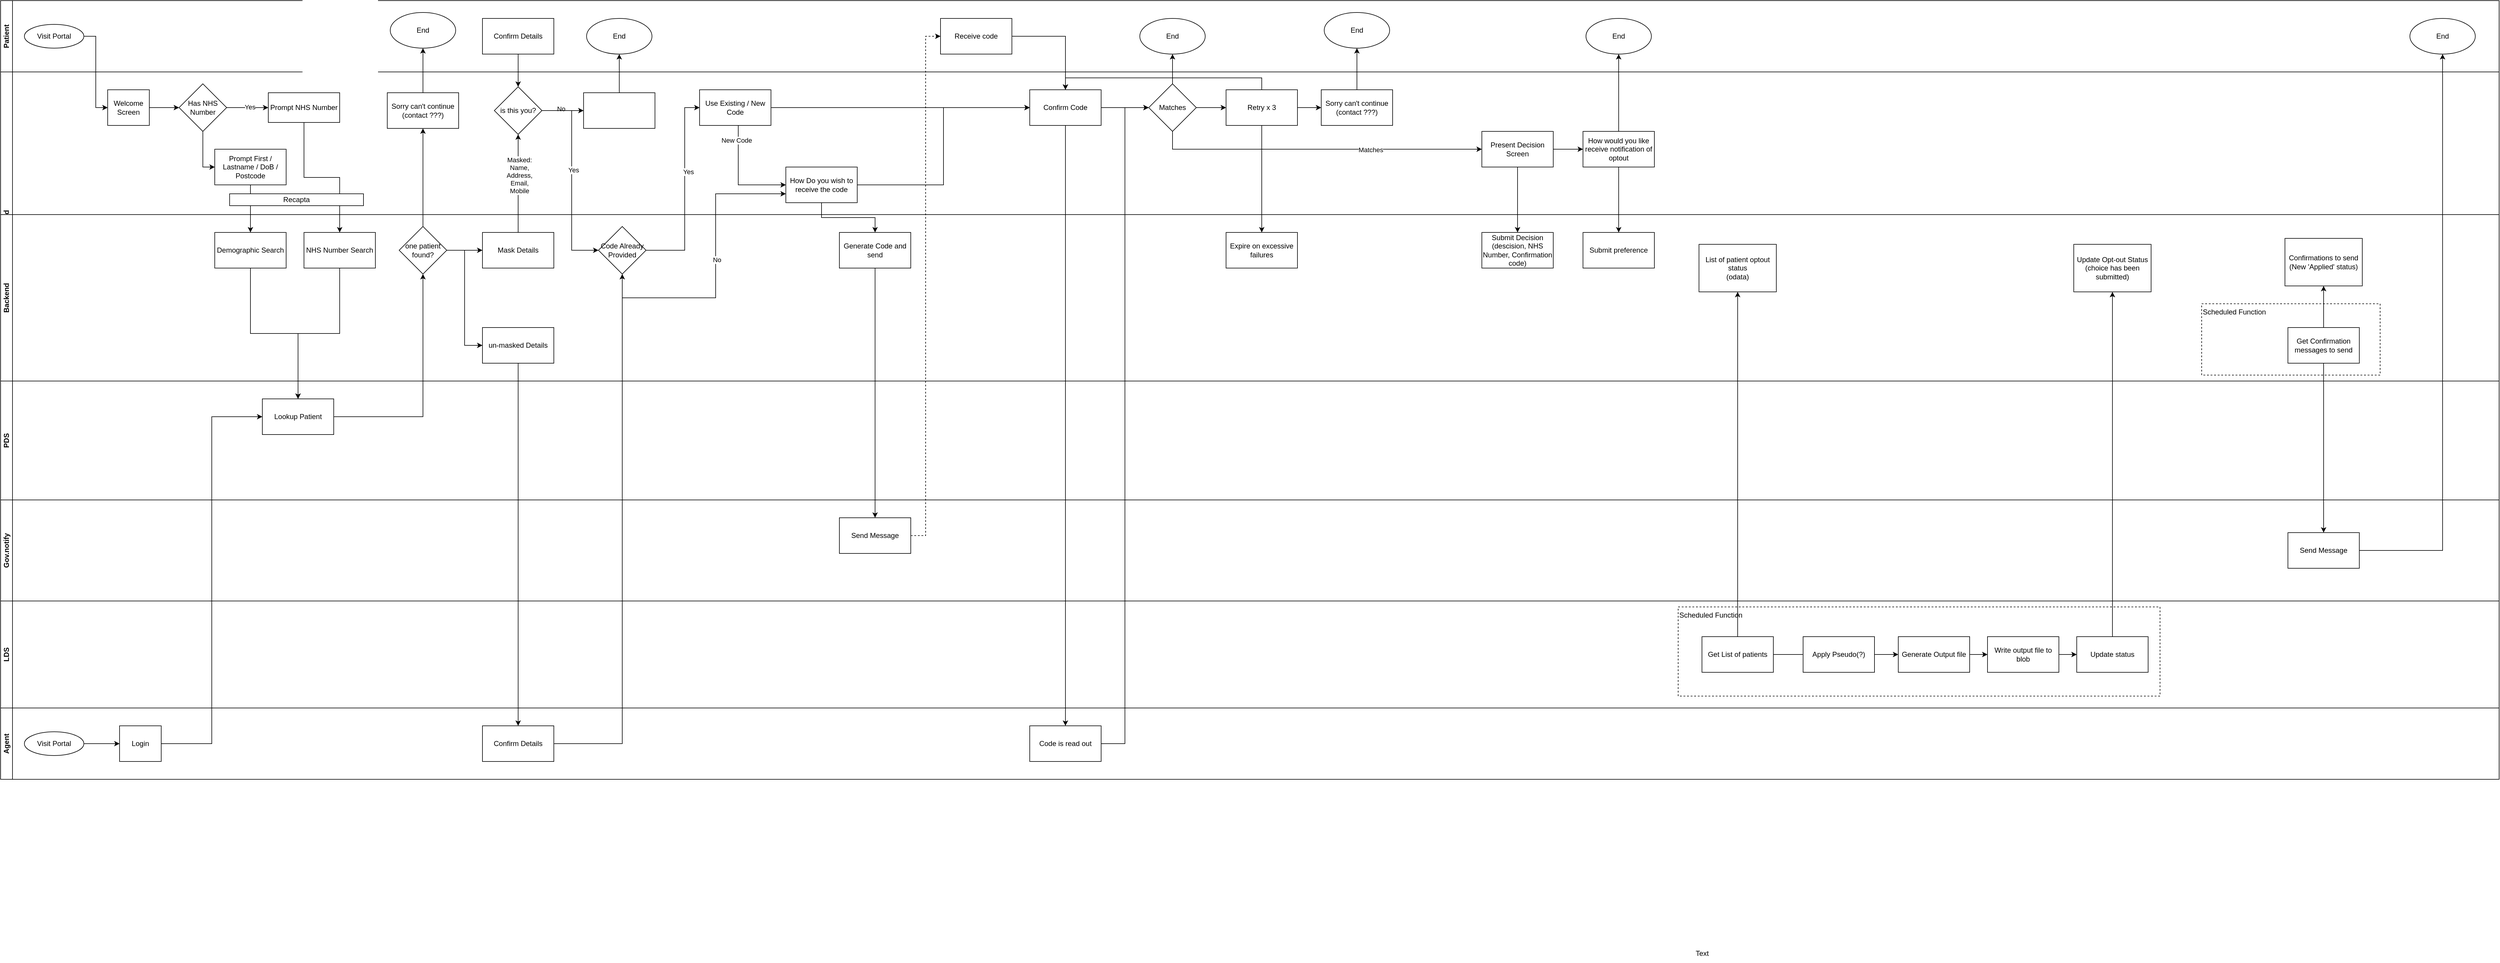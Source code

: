 <mxfile version="27.0.9">
  <diagram name="Page-1" id="0EaJqJTwu9gNBVOOO-sS">
    <mxGraphModel dx="2623" dy="1066" grid="1" gridSize="10" guides="1" tooltips="1" connect="1" arrows="1" fold="1" page="1" pageScale="1" pageWidth="850" pageHeight="1100" math="0" shadow="0">
      <root>
        <mxCell id="0" />
        <mxCell id="1" parent="0" />
        <mxCell id="PRhTp7KZiP3lJMcQOcOX-12" value="Patient" style="swimlane;startSize=20;horizontal=0;html=1;whiteSpace=wrap;" parent="1" vertex="1">
          <mxGeometry x="40" y="120" width="4200" height="120" as="geometry" />
        </mxCell>
        <mxCell id="PRhTp7KZiP3lJMcQOcOX-21" value="Visit Portal" style="ellipse;whiteSpace=wrap;html=1;" parent="PRhTp7KZiP3lJMcQOcOX-12" vertex="1">
          <mxGeometry x="40" y="40" width="100" height="40" as="geometry" />
        </mxCell>
        <mxCell id="PRhTp7KZiP3lJMcQOcOX-42" value="End" style="ellipse;whiteSpace=wrap;html=1;" parent="PRhTp7KZiP3lJMcQOcOX-12" vertex="1">
          <mxGeometry x="655" y="20" width="110" height="60" as="geometry" />
        </mxCell>
        <mxCell id="PRhTp7KZiP3lJMcQOcOX-51" value="Confirm Details" style="rounded=0;whiteSpace=wrap;html=1;" parent="PRhTp7KZiP3lJMcQOcOX-12" vertex="1">
          <mxGeometry x="810" y="30" width="120" height="60" as="geometry" />
        </mxCell>
        <mxCell id="PRhTp7KZiP3lJMcQOcOX-56" value="End" style="ellipse;whiteSpace=wrap;html=1;" parent="PRhTp7KZiP3lJMcQOcOX-12" vertex="1">
          <mxGeometry x="985" y="30" width="110" height="60" as="geometry" />
        </mxCell>
        <mxCell id="PRhTp7KZiP3lJMcQOcOX-64" value="Receive code" style="rounded=0;whiteSpace=wrap;html=1;" parent="PRhTp7KZiP3lJMcQOcOX-12" vertex="1">
          <mxGeometry x="1580" y="30" width="120" height="60" as="geometry" />
        </mxCell>
        <mxCell id="PRhTp7KZiP3lJMcQOcOX-81" value="End" style="ellipse;whiteSpace=wrap;html=1;" parent="PRhTp7KZiP3lJMcQOcOX-12" vertex="1">
          <mxGeometry x="1915" y="30" width="110" height="60" as="geometry" />
        </mxCell>
        <mxCell id="PRhTp7KZiP3lJMcQOcOX-88" value="End" style="ellipse;whiteSpace=wrap;html=1;" parent="PRhTp7KZiP3lJMcQOcOX-12" vertex="1">
          <mxGeometry x="2225" y="20" width="110" height="60" as="geometry" />
        </mxCell>
        <mxCell id="PRhTp7KZiP3lJMcQOcOX-99" value="End" style="ellipse;whiteSpace=wrap;html=1;" parent="PRhTp7KZiP3lJMcQOcOX-12" vertex="1">
          <mxGeometry x="2665" y="30" width="110" height="60" as="geometry" />
        </mxCell>
        <mxCell id="PRhTp7KZiP3lJMcQOcOX-119" value="End" style="ellipse;whiteSpace=wrap;html=1;" parent="PRhTp7KZiP3lJMcQOcOX-12" vertex="1">
          <mxGeometry x="4050" y="30" width="110" height="60" as="geometry" />
        </mxCell>
        <mxCell id="PRhTp7KZiP3lJMcQOcOX-13" value="Agent" style="swimlane;startSize=20;horizontal=0;html=1;whiteSpace=wrap;" parent="1" vertex="1">
          <mxGeometry x="40" y="1310" width="4200" height="120" as="geometry" />
        </mxCell>
        <mxCell id="PRhTp7KZiP3lJMcQOcOX-135" value="" style="edgeStyle=orthogonalEdgeStyle;rounded=0;orthogonalLoop=1;jettySize=auto;html=1;" parent="PRhTp7KZiP3lJMcQOcOX-13" source="PRhTp7KZiP3lJMcQOcOX-133" target="PRhTp7KZiP3lJMcQOcOX-134" edge="1">
          <mxGeometry relative="1" as="geometry" />
        </mxCell>
        <mxCell id="PRhTp7KZiP3lJMcQOcOX-133" value="Visit Portal" style="ellipse;whiteSpace=wrap;html=1;" parent="PRhTp7KZiP3lJMcQOcOX-13" vertex="1">
          <mxGeometry x="40" y="40" width="100" height="40" as="geometry" />
        </mxCell>
        <mxCell id="PRhTp7KZiP3lJMcQOcOX-134" value="Login" style="rounded=0;whiteSpace=wrap;html=1;" parent="PRhTp7KZiP3lJMcQOcOX-13" vertex="1">
          <mxGeometry x="200" y="30" width="70" height="60" as="geometry" />
        </mxCell>
        <mxCell id="PRhTp7KZiP3lJMcQOcOX-141" value="Confirm Details" style="rounded=0;whiteSpace=wrap;html=1;" parent="PRhTp7KZiP3lJMcQOcOX-13" vertex="1">
          <mxGeometry x="810" y="30" width="120" height="60" as="geometry" />
        </mxCell>
        <mxCell id="PRhTp7KZiP3lJMcQOcOX-144" value="Code is read out" style="rounded=0;whiteSpace=wrap;html=1;" parent="PRhTp7KZiP3lJMcQOcOX-13" vertex="1">
          <mxGeometry x="1730" y="30" width="120" height="60" as="geometry" />
        </mxCell>
        <mxCell id="PRhTp7KZiP3lJMcQOcOX-14" value="Front end" style="swimlane;startSize=20;horizontal=0;html=1;whiteSpace=wrap;" parent="1" vertex="1">
          <mxGeometry x="40" y="240" width="4200" height="520" as="geometry" />
        </mxCell>
        <mxCell id="PRhTp7KZiP3lJMcQOcOX-25" value="" style="edgeStyle=orthogonalEdgeStyle;rounded=0;orthogonalLoop=1;jettySize=auto;html=1;" parent="PRhTp7KZiP3lJMcQOcOX-14" source="PRhTp7KZiP3lJMcQOcOX-22" target="PRhTp7KZiP3lJMcQOcOX-24" edge="1">
          <mxGeometry relative="1" as="geometry" />
        </mxCell>
        <mxCell id="PRhTp7KZiP3lJMcQOcOX-22" value="Welcome Screen" style="rounded=0;whiteSpace=wrap;html=1;" parent="PRhTp7KZiP3lJMcQOcOX-14" vertex="1">
          <mxGeometry x="180" y="30" width="70" height="60" as="geometry" />
        </mxCell>
        <mxCell id="PRhTp7KZiP3lJMcQOcOX-27" style="edgeStyle=orthogonalEdgeStyle;rounded=0;orthogonalLoop=1;jettySize=auto;html=1;entryX=0;entryY=0.5;entryDx=0;entryDy=0;" parent="PRhTp7KZiP3lJMcQOcOX-14" source="PRhTp7KZiP3lJMcQOcOX-24" target="PRhTp7KZiP3lJMcQOcOX-26" edge="1">
          <mxGeometry relative="1" as="geometry" />
        </mxCell>
        <mxCell id="PRhTp7KZiP3lJMcQOcOX-28" value="Yes" style="edgeLabel;html=1;align=center;verticalAlign=middle;resizable=0;points=[];" parent="PRhTp7KZiP3lJMcQOcOX-27" vertex="1" connectable="0">
          <mxGeometry x="0.114" y="1" relative="1" as="geometry">
            <mxPoint as="offset" />
          </mxGeometry>
        </mxCell>
        <mxCell id="PRhTp7KZiP3lJMcQOcOX-30" style="edgeStyle=orthogonalEdgeStyle;rounded=0;orthogonalLoop=1;jettySize=auto;html=1;entryX=0;entryY=0.5;entryDx=0;entryDy=0;" parent="PRhTp7KZiP3lJMcQOcOX-14" source="PRhTp7KZiP3lJMcQOcOX-24" target="PRhTp7KZiP3lJMcQOcOX-29" edge="1">
          <mxGeometry relative="1" as="geometry" />
        </mxCell>
        <mxCell id="PRhTp7KZiP3lJMcQOcOX-24" value="Has NHS Number" style="rhombus;whiteSpace=wrap;html=1;" parent="PRhTp7KZiP3lJMcQOcOX-14" vertex="1">
          <mxGeometry x="300" y="20" width="80" height="80" as="geometry" />
        </mxCell>
        <mxCell id="PRhTp7KZiP3lJMcQOcOX-32" style="edgeStyle=orthogonalEdgeStyle;rounded=0;orthogonalLoop=1;jettySize=auto;html=1;" parent="PRhTp7KZiP3lJMcQOcOX-14" source="PRhTp7KZiP3lJMcQOcOX-26" target="PRhTp7KZiP3lJMcQOcOX-31" edge="1">
          <mxGeometry relative="1" as="geometry" />
        </mxCell>
        <mxCell id="PRhTp7KZiP3lJMcQOcOX-26" value="Prompt NHS Number" style="rounded=0;whiteSpace=wrap;html=1;" parent="PRhTp7KZiP3lJMcQOcOX-14" vertex="1">
          <mxGeometry x="450" y="35" width="120" height="50" as="geometry" />
        </mxCell>
        <mxCell id="PRhTp7KZiP3lJMcQOcOX-35" value="" style="edgeStyle=orthogonalEdgeStyle;rounded=0;orthogonalLoop=1;jettySize=auto;html=1;" parent="PRhTp7KZiP3lJMcQOcOX-14" source="PRhTp7KZiP3lJMcQOcOX-29" target="PRhTp7KZiP3lJMcQOcOX-34" edge="1">
          <mxGeometry relative="1" as="geometry" />
        </mxCell>
        <mxCell id="PRhTp7KZiP3lJMcQOcOX-29" value="Prompt First / Lastname / DoB / Postcode" style="rounded=0;whiteSpace=wrap;html=1;" parent="PRhTp7KZiP3lJMcQOcOX-14" vertex="1">
          <mxGeometry x="360" y="130" width="120" height="60" as="geometry" />
        </mxCell>
        <mxCell id="PRhTp7KZiP3lJMcQOcOX-16" value="Backend" style="swimlane;startSize=20;horizontal=0;html=1;whiteSpace=wrap;" parent="PRhTp7KZiP3lJMcQOcOX-14" vertex="1">
          <mxGeometry y="240" width="4200" height="280" as="geometry" />
        </mxCell>
        <mxCell id="PRhTp7KZiP3lJMcQOcOX-121" value="Scheduled Function" style="rounded=0;whiteSpace=wrap;html=1;dashed=1;align=left;verticalAlign=top;" parent="PRhTp7KZiP3lJMcQOcOX-16" vertex="1">
          <mxGeometry x="3700" y="150" width="300" height="120" as="geometry" />
        </mxCell>
        <mxCell id="PRhTp7KZiP3lJMcQOcOX-31" value="NHS Number Search" style="rounded=0;whiteSpace=wrap;html=1;" parent="PRhTp7KZiP3lJMcQOcOX-16" vertex="1">
          <mxGeometry x="510" y="30" width="120" height="60" as="geometry" />
        </mxCell>
        <mxCell id="PRhTp7KZiP3lJMcQOcOX-47" style="edgeStyle=orthogonalEdgeStyle;rounded=0;orthogonalLoop=1;jettySize=auto;html=1;" parent="PRhTp7KZiP3lJMcQOcOX-16" source="PRhTp7KZiP3lJMcQOcOX-41" target="PRhTp7KZiP3lJMcQOcOX-46" edge="1">
          <mxGeometry relative="1" as="geometry" />
        </mxCell>
        <mxCell id="PRhTp7KZiP3lJMcQOcOX-140" style="edgeStyle=orthogonalEdgeStyle;rounded=0;orthogonalLoop=1;jettySize=auto;html=1;entryX=0;entryY=0.5;entryDx=0;entryDy=0;" parent="PRhTp7KZiP3lJMcQOcOX-16" source="PRhTp7KZiP3lJMcQOcOX-41" target="PRhTp7KZiP3lJMcQOcOX-139" edge="1">
          <mxGeometry relative="1" as="geometry" />
        </mxCell>
        <mxCell id="PRhTp7KZiP3lJMcQOcOX-41" value="one patient found?" style="rhombus;whiteSpace=wrap;html=1;" parent="PRhTp7KZiP3lJMcQOcOX-16" vertex="1">
          <mxGeometry x="670" y="20" width="80" height="80" as="geometry" />
        </mxCell>
        <mxCell id="PRhTp7KZiP3lJMcQOcOX-46" value="Mask Details" style="rounded=0;whiteSpace=wrap;html=1;" parent="PRhTp7KZiP3lJMcQOcOX-16" vertex="1">
          <mxGeometry x="810" y="30" width="120" height="60" as="geometry" />
        </mxCell>
        <mxCell id="PRhTp7KZiP3lJMcQOcOX-60" value="Code Already Provided" style="rhombus;whiteSpace=wrap;html=1;" parent="PRhTp7KZiP3lJMcQOcOX-16" vertex="1">
          <mxGeometry x="1005" y="20" width="80" height="80" as="geometry" />
        </mxCell>
        <mxCell id="PRhTp7KZiP3lJMcQOcOX-86" value="Expire on excessive failures" style="rounded=0;whiteSpace=wrap;html=1;" parent="PRhTp7KZiP3lJMcQOcOX-16" vertex="1">
          <mxGeometry x="2060" y="30" width="120" height="60" as="geometry" />
        </mxCell>
        <mxCell id="PRhTp7KZiP3lJMcQOcOX-95" value="Submit Decision&lt;div&gt;(descision, NHS Number, Confirmation code)&lt;/div&gt;" style="rounded=0;whiteSpace=wrap;html=1;" parent="PRhTp7KZiP3lJMcQOcOX-16" vertex="1">
          <mxGeometry x="2490" y="30" width="120" height="60" as="geometry" />
        </mxCell>
        <mxCell id="PRhTp7KZiP3lJMcQOcOX-101" value="Submit preference" style="rounded=0;whiteSpace=wrap;html=1;" parent="PRhTp7KZiP3lJMcQOcOX-16" vertex="1">
          <mxGeometry x="2660" y="30" width="120" height="60" as="geometry" />
        </mxCell>
        <mxCell id="PRhTp7KZiP3lJMcQOcOX-105" value="List of patient optout status&lt;div&gt;(odata)&lt;/div&gt;" style="rounded=0;whiteSpace=wrap;html=1;" parent="PRhTp7KZiP3lJMcQOcOX-16" vertex="1">
          <mxGeometry x="2855" y="50" width="130" height="80" as="geometry" />
        </mxCell>
        <mxCell id="PRhTp7KZiP3lJMcQOcOX-115" value="Update Opt-out Status&lt;div&gt;(choice has been submitted)&lt;/div&gt;" style="rounded=0;whiteSpace=wrap;html=1;" parent="PRhTp7KZiP3lJMcQOcOX-16" vertex="1">
          <mxGeometry x="3485" y="50" width="130" height="80" as="geometry" />
        </mxCell>
        <mxCell id="PRhTp7KZiP3lJMcQOcOX-123" value="Confirmations to send&lt;div&gt;(New &#39;Applied&#39; status)&lt;/div&gt;" style="rounded=0;whiteSpace=wrap;html=1;" parent="PRhTp7KZiP3lJMcQOcOX-16" vertex="1">
          <mxGeometry x="3840" y="40" width="130" height="80" as="geometry" />
        </mxCell>
        <mxCell id="PRhTp7KZiP3lJMcQOcOX-117" value="Get Confirmation messages to send" style="rounded=0;whiteSpace=wrap;html=1;" parent="PRhTp7KZiP3lJMcQOcOX-16" vertex="1">
          <mxGeometry x="3845" y="190" width="120" height="60" as="geometry" />
        </mxCell>
        <mxCell id="PRhTp7KZiP3lJMcQOcOX-122" style="edgeStyle=orthogonalEdgeStyle;rounded=0;orthogonalLoop=1;jettySize=auto;html=1;exitX=0.5;exitY=0;exitDx=0;exitDy=0;entryX=0.5;entryY=1;entryDx=0;entryDy=0;" parent="PRhTp7KZiP3lJMcQOcOX-16" source="PRhTp7KZiP3lJMcQOcOX-117" target="PRhTp7KZiP3lJMcQOcOX-123" edge="1">
          <mxGeometry relative="1" as="geometry">
            <mxPoint x="3900" y="160" as="targetPoint" />
            <Array as="points" />
          </mxGeometry>
        </mxCell>
        <mxCell id="PRhTp7KZiP3lJMcQOcOX-139" value="un-masked Details" style="rounded=0;whiteSpace=wrap;html=1;" parent="PRhTp7KZiP3lJMcQOcOX-16" vertex="1">
          <mxGeometry x="810" y="190" width="120" height="60" as="geometry" />
        </mxCell>
        <mxCell id="PRhTp7KZiP3lJMcQOcOX-34" value="Demographic Search" style="whiteSpace=wrap;html=1;rounded=0;" parent="PRhTp7KZiP3lJMcQOcOX-14" vertex="1">
          <mxGeometry x="360" y="270" width="120" height="60" as="geometry" />
        </mxCell>
        <mxCell id="PRhTp7KZiP3lJMcQOcOX-44" value="Sorry can&#39;t continue (contact ???)" style="rounded=0;whiteSpace=wrap;html=1;" parent="PRhTp7KZiP3lJMcQOcOX-14" vertex="1">
          <mxGeometry x="650" y="35" width="120" height="60" as="geometry" />
        </mxCell>
        <mxCell id="PRhTp7KZiP3lJMcQOcOX-43" style="edgeStyle=orthogonalEdgeStyle;rounded=0;orthogonalLoop=1;jettySize=auto;html=1;entryX=0.5;entryY=1;entryDx=0;entryDy=0;" parent="PRhTp7KZiP3lJMcQOcOX-14" source="PRhTp7KZiP3lJMcQOcOX-41" target="PRhTp7KZiP3lJMcQOcOX-44" edge="1">
          <mxGeometry relative="1" as="geometry">
            <mxPoint x="710" y="130" as="targetPoint" />
          </mxGeometry>
        </mxCell>
        <mxCell id="PRhTp7KZiP3lJMcQOcOX-50" style="edgeStyle=orthogonalEdgeStyle;rounded=0;orthogonalLoop=1;jettySize=auto;html=1;" parent="PRhTp7KZiP3lJMcQOcOX-14" source="PRhTp7KZiP3lJMcQOcOX-46" target="PRhTp7KZiP3lJMcQOcOX-48" edge="1">
          <mxGeometry relative="1" as="geometry">
            <mxPoint x="870" y="160" as="targetPoint" />
          </mxGeometry>
        </mxCell>
        <mxCell id="PRhTp7KZiP3lJMcQOcOX-69" value="Masked:&lt;div&gt;Name,&lt;/div&gt;&lt;div&gt;Address,&lt;/div&gt;&lt;div&gt;Email,&lt;/div&gt;&lt;div&gt;Mobile&lt;/div&gt;" style="edgeLabel;html=1;align=center;verticalAlign=middle;resizable=0;points=[];" parent="PRhTp7KZiP3lJMcQOcOX-50" vertex="1" connectable="0">
          <mxGeometry x="0.164" y="-2" relative="1" as="geometry">
            <mxPoint as="offset" />
          </mxGeometry>
        </mxCell>
        <mxCell id="PRhTp7KZiP3lJMcQOcOX-54" value="" style="edgeStyle=orthogonalEdgeStyle;rounded=0;orthogonalLoop=1;jettySize=auto;html=1;" parent="PRhTp7KZiP3lJMcQOcOX-14" source="PRhTp7KZiP3lJMcQOcOX-48" target="PRhTp7KZiP3lJMcQOcOX-53" edge="1">
          <mxGeometry relative="1" as="geometry" />
        </mxCell>
        <mxCell id="PRhTp7KZiP3lJMcQOcOX-55" value="No" style="edgeLabel;html=1;align=center;verticalAlign=middle;resizable=0;points=[];" parent="PRhTp7KZiP3lJMcQOcOX-54" vertex="1" connectable="0">
          <mxGeometry x="-0.082" y="3" relative="1" as="geometry">
            <mxPoint as="offset" />
          </mxGeometry>
        </mxCell>
        <mxCell id="PRhTp7KZiP3lJMcQOcOX-59" style="edgeStyle=orthogonalEdgeStyle;rounded=0;orthogonalLoop=1;jettySize=auto;html=1;entryX=0;entryY=0.5;entryDx=0;entryDy=0;" parent="PRhTp7KZiP3lJMcQOcOX-14" source="PRhTp7KZiP3lJMcQOcOX-48" target="PRhTp7KZiP3lJMcQOcOX-60" edge="1">
          <mxGeometry relative="1" as="geometry">
            <mxPoint x="985" y="170" as="targetPoint" />
            <Array as="points">
              <mxPoint x="960" y="65" />
              <mxPoint x="960" y="300" />
            </Array>
          </mxGeometry>
        </mxCell>
        <mxCell id="PRhTp7KZiP3lJMcQOcOX-61" value="Yes" style="edgeLabel;html=1;align=center;verticalAlign=middle;resizable=0;points=[];" parent="PRhTp7KZiP3lJMcQOcOX-59" vertex="1" connectable="0">
          <mxGeometry x="-0.091" y="3" relative="1" as="geometry">
            <mxPoint as="offset" />
          </mxGeometry>
        </mxCell>
        <mxCell id="PRhTp7KZiP3lJMcQOcOX-48" value="is this you?" style="rhombus;whiteSpace=wrap;html=1;" parent="PRhTp7KZiP3lJMcQOcOX-14" vertex="1">
          <mxGeometry x="830" y="25" width="80" height="80" as="geometry" />
        </mxCell>
        <mxCell id="PRhTp7KZiP3lJMcQOcOX-53" value="" style="rounded=0;whiteSpace=wrap;html=1;" parent="PRhTp7KZiP3lJMcQOcOX-14" vertex="1">
          <mxGeometry x="980" y="35" width="120" height="60" as="geometry" />
        </mxCell>
        <mxCell id="PRhTp7KZiP3lJMcQOcOX-72" value="Recapta" style="rounded=0;whiteSpace=wrap;html=1;" parent="PRhTp7KZiP3lJMcQOcOX-14" vertex="1">
          <mxGeometry x="385" y="205" width="225" height="20" as="geometry" />
        </mxCell>
        <mxCell id="PRhTp7KZiP3lJMcQOcOX-80" style="edgeStyle=orthogonalEdgeStyle;rounded=0;orthogonalLoop=1;jettySize=auto;html=1;" parent="PRhTp7KZiP3lJMcQOcOX-14" source="PRhTp7KZiP3lJMcQOcOX-76" target="PRhTp7KZiP3lJMcQOcOX-79" edge="1">
          <mxGeometry relative="1" as="geometry" />
        </mxCell>
        <mxCell id="PRhTp7KZiP3lJMcQOcOX-76" value="Confirm Code" style="rounded=0;whiteSpace=wrap;html=1;" parent="PRhTp7KZiP3lJMcQOcOX-14" vertex="1">
          <mxGeometry x="1730" y="30" width="120" height="60" as="geometry" />
        </mxCell>
        <mxCell id="PRhTp7KZiP3lJMcQOcOX-83" style="edgeStyle=orthogonalEdgeStyle;rounded=0;orthogonalLoop=1;jettySize=auto;html=1;" parent="PRhTp7KZiP3lJMcQOcOX-14" source="PRhTp7KZiP3lJMcQOcOX-79" target="PRhTp7KZiP3lJMcQOcOX-82" edge="1">
          <mxGeometry relative="1" as="geometry" />
        </mxCell>
        <mxCell id="PRhTp7KZiP3lJMcQOcOX-93" style="edgeStyle=orthogonalEdgeStyle;rounded=0;orthogonalLoop=1;jettySize=auto;html=1;" parent="PRhTp7KZiP3lJMcQOcOX-14" source="PRhTp7KZiP3lJMcQOcOX-79" target="PRhTp7KZiP3lJMcQOcOX-92" edge="1">
          <mxGeometry relative="1" as="geometry">
            <Array as="points">
              <mxPoint x="1970" y="130" />
            </Array>
          </mxGeometry>
        </mxCell>
        <mxCell id="PRhTp7KZiP3lJMcQOcOX-94" value="Matches" style="edgeLabel;html=1;align=center;verticalAlign=middle;resizable=0;points=[];" parent="PRhTp7KZiP3lJMcQOcOX-93" vertex="1" connectable="0">
          <mxGeometry x="0.319" y="-1" relative="1" as="geometry">
            <mxPoint as="offset" />
          </mxGeometry>
        </mxCell>
        <mxCell id="PRhTp7KZiP3lJMcQOcOX-79" value="Matches" style="rhombus;whiteSpace=wrap;html=1;" parent="PRhTp7KZiP3lJMcQOcOX-14" vertex="1">
          <mxGeometry x="1930" y="20" width="80" height="80" as="geometry" />
        </mxCell>
        <mxCell id="PRhTp7KZiP3lJMcQOcOX-84" style="edgeStyle=orthogonalEdgeStyle;rounded=0;orthogonalLoop=1;jettySize=auto;html=1;entryX=0.5;entryY=0;entryDx=0;entryDy=0;" parent="PRhTp7KZiP3lJMcQOcOX-14" source="PRhTp7KZiP3lJMcQOcOX-82" target="PRhTp7KZiP3lJMcQOcOX-76" edge="1">
          <mxGeometry relative="1" as="geometry">
            <Array as="points">
              <mxPoint x="2120" y="10" />
              <mxPoint x="1790" y="10" />
            </Array>
          </mxGeometry>
        </mxCell>
        <mxCell id="PRhTp7KZiP3lJMcQOcOX-87" style="edgeStyle=orthogonalEdgeStyle;rounded=0;orthogonalLoop=1;jettySize=auto;html=1;" parent="PRhTp7KZiP3lJMcQOcOX-14" source="PRhTp7KZiP3lJMcQOcOX-82" target="PRhTp7KZiP3lJMcQOcOX-86" edge="1">
          <mxGeometry relative="1" as="geometry" />
        </mxCell>
        <mxCell id="PRhTp7KZiP3lJMcQOcOX-90" style="edgeStyle=orthogonalEdgeStyle;rounded=0;orthogonalLoop=1;jettySize=auto;html=1;" parent="PRhTp7KZiP3lJMcQOcOX-14" source="PRhTp7KZiP3lJMcQOcOX-82" target="PRhTp7KZiP3lJMcQOcOX-89" edge="1">
          <mxGeometry relative="1" as="geometry" />
        </mxCell>
        <mxCell id="PRhTp7KZiP3lJMcQOcOX-82" value="Retry x 3" style="rounded=0;whiteSpace=wrap;html=1;" parent="PRhTp7KZiP3lJMcQOcOX-14" vertex="1">
          <mxGeometry x="2060" y="30" width="120" height="60" as="geometry" />
        </mxCell>
        <mxCell id="PRhTp7KZiP3lJMcQOcOX-89" value="Sorry can&#39;t continue (contact ???)" style="rounded=0;whiteSpace=wrap;html=1;" parent="PRhTp7KZiP3lJMcQOcOX-14" vertex="1">
          <mxGeometry x="2220" y="30" width="120" height="60" as="geometry" />
        </mxCell>
        <mxCell id="PRhTp7KZiP3lJMcQOcOX-96" value="" style="edgeStyle=orthogonalEdgeStyle;rounded=0;orthogonalLoop=1;jettySize=auto;html=1;" parent="PRhTp7KZiP3lJMcQOcOX-14" source="PRhTp7KZiP3lJMcQOcOX-92" target="PRhTp7KZiP3lJMcQOcOX-95" edge="1">
          <mxGeometry relative="1" as="geometry" />
        </mxCell>
        <mxCell id="PRhTp7KZiP3lJMcQOcOX-98" value="" style="edgeStyle=orthogonalEdgeStyle;rounded=0;orthogonalLoop=1;jettySize=auto;html=1;" parent="PRhTp7KZiP3lJMcQOcOX-14" source="PRhTp7KZiP3lJMcQOcOX-92" target="PRhTp7KZiP3lJMcQOcOX-97" edge="1">
          <mxGeometry relative="1" as="geometry" />
        </mxCell>
        <mxCell id="PRhTp7KZiP3lJMcQOcOX-92" value="Present Decision Screen" style="rounded=0;whiteSpace=wrap;html=1;" parent="PRhTp7KZiP3lJMcQOcOX-14" vertex="1">
          <mxGeometry x="2490" y="100" width="120" height="60" as="geometry" />
        </mxCell>
        <mxCell id="PRhTp7KZiP3lJMcQOcOX-102" value="" style="edgeStyle=orthogonalEdgeStyle;rounded=0;orthogonalLoop=1;jettySize=auto;html=1;" parent="PRhTp7KZiP3lJMcQOcOX-14" source="PRhTp7KZiP3lJMcQOcOX-97" target="PRhTp7KZiP3lJMcQOcOX-101" edge="1">
          <mxGeometry relative="1" as="geometry" />
        </mxCell>
        <mxCell id="PRhTp7KZiP3lJMcQOcOX-97" value="How would you like receive notification of optout" style="whiteSpace=wrap;html=1;rounded=0;" parent="PRhTp7KZiP3lJMcQOcOX-14" vertex="1">
          <mxGeometry x="2660" y="100" width="120" height="60" as="geometry" />
        </mxCell>
        <mxCell id="PRhTp7KZiP3lJMcQOcOX-18" value="PDS" style="swimlane;startSize=20;horizontal=0;html=1;whiteSpace=wrap;" parent="1" vertex="1">
          <mxGeometry x="40" y="760" width="4200" height="200" as="geometry" />
        </mxCell>
        <mxCell id="PRhTp7KZiP3lJMcQOcOX-36" value="Lookup Patient" style="rounded=0;whiteSpace=wrap;html=1;" parent="PRhTp7KZiP3lJMcQOcOX-18" vertex="1">
          <mxGeometry x="440" y="30" width="120" height="60" as="geometry" />
        </mxCell>
        <mxCell id="PRhTp7KZiP3lJMcQOcOX-19" value="Gov.notify" style="swimlane;startSize=20;horizontal=0;html=1;whiteSpace=wrap;" parent="1" vertex="1">
          <mxGeometry x="40" y="960" width="4200" height="170" as="geometry" />
        </mxCell>
        <mxCell id="PRhTp7KZiP3lJMcQOcOX-73" value="Send Message" style="rounded=0;whiteSpace=wrap;html=1;" parent="PRhTp7KZiP3lJMcQOcOX-19" vertex="1">
          <mxGeometry x="1410" y="30" width="120" height="60" as="geometry" />
        </mxCell>
        <mxCell id="PRhTp7KZiP3lJMcQOcOX-126" value="Send Message" style="rounded=0;whiteSpace=wrap;html=1;" parent="PRhTp7KZiP3lJMcQOcOX-19" vertex="1">
          <mxGeometry x="3845" y="55" width="120" height="60" as="geometry" />
        </mxCell>
        <mxCell id="PRhTp7KZiP3lJMcQOcOX-20" value="LDS" style="swimlane;startSize=20;horizontal=0;html=1;whiteSpace=wrap;" parent="1" vertex="1">
          <mxGeometry x="40" y="1130" width="4200" height="180" as="geometry" />
        </mxCell>
        <mxCell id="PRhTp7KZiP3lJMcQOcOX-103" value="Scheduled Function" style="rounded=0;whiteSpace=wrap;html=1;dashed=1;align=left;verticalAlign=top;" parent="PRhTp7KZiP3lJMcQOcOX-20" vertex="1">
          <mxGeometry x="2820" y="10" width="810" height="150" as="geometry" />
        </mxCell>
        <mxCell id="PRhTp7KZiP3lJMcQOcOX-108" value="" style="edgeStyle=orthogonalEdgeStyle;rounded=0;orthogonalLoop=1;jettySize=auto;html=1;" parent="PRhTp7KZiP3lJMcQOcOX-20" source="PRhTp7KZiP3lJMcQOcOX-104" edge="1">
          <mxGeometry relative="1" as="geometry">
            <mxPoint x="3040" y="90" as="targetPoint" />
          </mxGeometry>
        </mxCell>
        <mxCell id="PRhTp7KZiP3lJMcQOcOX-104" value="Get List of patients" style="rounded=0;whiteSpace=wrap;html=1;" parent="PRhTp7KZiP3lJMcQOcOX-20" vertex="1">
          <mxGeometry x="2860" y="60" width="120" height="60" as="geometry" />
        </mxCell>
        <mxCell id="PRhTp7KZiP3lJMcQOcOX-112" value="" style="edgeStyle=orthogonalEdgeStyle;rounded=0;orthogonalLoop=1;jettySize=auto;html=1;" parent="PRhTp7KZiP3lJMcQOcOX-20" source="PRhTp7KZiP3lJMcQOcOX-107" target="PRhTp7KZiP3lJMcQOcOX-111" edge="1">
          <mxGeometry relative="1" as="geometry" />
        </mxCell>
        <mxCell id="PRhTp7KZiP3lJMcQOcOX-107" value="Generate Output file" style="rounded=0;whiteSpace=wrap;html=1;" parent="PRhTp7KZiP3lJMcQOcOX-20" vertex="1">
          <mxGeometry x="3190" y="60" width="120" height="60" as="geometry" />
        </mxCell>
        <mxCell id="PRhTp7KZiP3lJMcQOcOX-110" value="" style="edgeStyle=orthogonalEdgeStyle;rounded=0;orthogonalLoop=1;jettySize=auto;html=1;" parent="PRhTp7KZiP3lJMcQOcOX-20" source="PRhTp7KZiP3lJMcQOcOX-109" target="PRhTp7KZiP3lJMcQOcOX-107" edge="1">
          <mxGeometry relative="1" as="geometry" />
        </mxCell>
        <mxCell id="PRhTp7KZiP3lJMcQOcOX-109" value="Apply Pseudo(?)" style="rounded=0;whiteSpace=wrap;html=1;" parent="PRhTp7KZiP3lJMcQOcOX-20" vertex="1">
          <mxGeometry x="3030" y="60" width="120" height="60" as="geometry" />
        </mxCell>
        <mxCell id="PRhTp7KZiP3lJMcQOcOX-114" value="" style="edgeStyle=orthogonalEdgeStyle;rounded=0;orthogonalLoop=1;jettySize=auto;html=1;" parent="PRhTp7KZiP3lJMcQOcOX-20" source="PRhTp7KZiP3lJMcQOcOX-111" target="PRhTp7KZiP3lJMcQOcOX-113" edge="1">
          <mxGeometry relative="1" as="geometry" />
        </mxCell>
        <mxCell id="PRhTp7KZiP3lJMcQOcOX-111" value="Write output file to blob" style="rounded=0;whiteSpace=wrap;html=1;" parent="PRhTp7KZiP3lJMcQOcOX-20" vertex="1">
          <mxGeometry x="3340" y="60" width="120" height="60" as="geometry" />
        </mxCell>
        <mxCell id="PRhTp7KZiP3lJMcQOcOX-113" value="Update status" style="rounded=0;whiteSpace=wrap;html=1;" parent="PRhTp7KZiP3lJMcQOcOX-20" vertex="1">
          <mxGeometry x="3490" y="60" width="120" height="60" as="geometry" />
        </mxCell>
        <mxCell id="PRhTp7KZiP3lJMcQOcOX-23" style="edgeStyle=orthogonalEdgeStyle;rounded=0;orthogonalLoop=1;jettySize=auto;html=1;entryX=0;entryY=0.5;entryDx=0;entryDy=0;" parent="1" source="PRhTp7KZiP3lJMcQOcOX-21" target="PRhTp7KZiP3lJMcQOcOX-22" edge="1">
          <mxGeometry relative="1" as="geometry" />
        </mxCell>
        <mxCell id="PRhTp7KZiP3lJMcQOcOX-37" style="edgeStyle=orthogonalEdgeStyle;rounded=0;orthogonalLoop=1;jettySize=auto;html=1;" parent="1" source="PRhTp7KZiP3lJMcQOcOX-34" target="PRhTp7KZiP3lJMcQOcOX-36" edge="1">
          <mxGeometry relative="1" as="geometry" />
        </mxCell>
        <mxCell id="PRhTp7KZiP3lJMcQOcOX-38" style="edgeStyle=orthogonalEdgeStyle;rounded=0;orthogonalLoop=1;jettySize=auto;html=1;" parent="1" source="PRhTp7KZiP3lJMcQOcOX-31" target="PRhTp7KZiP3lJMcQOcOX-36" edge="1">
          <mxGeometry relative="1" as="geometry" />
        </mxCell>
        <mxCell id="PRhTp7KZiP3lJMcQOcOX-40" style="edgeStyle=orthogonalEdgeStyle;rounded=0;orthogonalLoop=1;jettySize=auto;html=1;" parent="1" source="PRhTp7KZiP3lJMcQOcOX-36" target="PRhTp7KZiP3lJMcQOcOX-41" edge="1">
          <mxGeometry relative="1" as="geometry">
            <mxPoint x="750" y="570" as="targetPoint" />
          </mxGeometry>
        </mxCell>
        <mxCell id="PRhTp7KZiP3lJMcQOcOX-45" style="edgeStyle=orthogonalEdgeStyle;rounded=0;orthogonalLoop=1;jettySize=auto;html=1;" parent="1" source="PRhTp7KZiP3lJMcQOcOX-44" target="PRhTp7KZiP3lJMcQOcOX-42" edge="1">
          <mxGeometry relative="1" as="geometry" />
        </mxCell>
        <mxCell id="PRhTp7KZiP3lJMcQOcOX-52" style="edgeStyle=orthogonalEdgeStyle;rounded=0;orthogonalLoop=1;jettySize=auto;html=1;" parent="1" source="PRhTp7KZiP3lJMcQOcOX-51" target="PRhTp7KZiP3lJMcQOcOX-48" edge="1">
          <mxGeometry relative="1" as="geometry" />
        </mxCell>
        <mxCell id="PRhTp7KZiP3lJMcQOcOX-57" style="edgeStyle=orthogonalEdgeStyle;rounded=0;orthogonalLoop=1;jettySize=auto;html=1;" parent="1" source="PRhTp7KZiP3lJMcQOcOX-53" target="PRhTp7KZiP3lJMcQOcOX-56" edge="1">
          <mxGeometry relative="1" as="geometry" />
        </mxCell>
        <mxCell id="PRhTp7KZiP3lJMcQOcOX-65" style="edgeStyle=orthogonalEdgeStyle;rounded=0;orthogonalLoop=1;jettySize=auto;html=1;entryX=0;entryY=0.5;entryDx=0;entryDy=0;" parent="1" source="PRhTp7KZiP3lJMcQOcOX-63" target="PRhTp7KZiP3lJMcQOcOX-76" edge="1">
          <mxGeometry relative="1" as="geometry">
            <mxPoint x="1360" y="300" as="targetPoint" />
          </mxGeometry>
        </mxCell>
        <mxCell id="PRhTp7KZiP3lJMcQOcOX-67" style="edgeStyle=orthogonalEdgeStyle;rounded=0;orthogonalLoop=1;jettySize=auto;html=1;entryX=0;entryY=0.5;entryDx=0;entryDy=0;" parent="1" source="PRhTp7KZiP3lJMcQOcOX-63" target="PRhTp7KZiP3lJMcQOcOX-66" edge="1">
          <mxGeometry relative="1" as="geometry">
            <Array as="points">
              <mxPoint x="1280" y="430" />
            </Array>
          </mxGeometry>
        </mxCell>
        <mxCell id="PRhTp7KZiP3lJMcQOcOX-68" value="New Code" style="edgeLabel;html=1;align=center;verticalAlign=middle;resizable=0;points=[];" parent="PRhTp7KZiP3lJMcQOcOX-67" vertex="1" connectable="0">
          <mxGeometry x="-0.726" y="-3" relative="1" as="geometry">
            <mxPoint as="offset" />
          </mxGeometry>
        </mxCell>
        <mxCell id="PRhTp7KZiP3lJMcQOcOX-63" value="Use Existing / New Code" style="rounded=0;whiteSpace=wrap;html=1;" parent="1" vertex="1">
          <mxGeometry x="1215" y="270" width="120" height="60" as="geometry" />
        </mxCell>
        <mxCell id="PRhTp7KZiP3lJMcQOcOX-62" style="edgeStyle=orthogonalEdgeStyle;rounded=0;orthogonalLoop=1;jettySize=auto;html=1;entryX=0;entryY=0.5;entryDx=0;entryDy=0;" parent="1" source="PRhTp7KZiP3lJMcQOcOX-60" target="PRhTp7KZiP3lJMcQOcOX-63" edge="1">
          <mxGeometry relative="1" as="geometry">
            <mxPoint x="1200" y="350" as="targetPoint" />
            <Array as="points">
              <mxPoint x="1190" y="540" />
              <mxPoint x="1190" y="300" />
            </Array>
          </mxGeometry>
        </mxCell>
        <mxCell id="PRhTp7KZiP3lJMcQOcOX-131" value="Yes" style="edgeLabel;html=1;align=center;verticalAlign=middle;resizable=0;points=[];" parent="PRhTp7KZiP3lJMcQOcOX-62" vertex="1" connectable="0">
          <mxGeometry x="0.193" y="-6" relative="1" as="geometry">
            <mxPoint as="offset" />
          </mxGeometry>
        </mxCell>
        <mxCell id="PRhTp7KZiP3lJMcQOcOX-71" style="edgeStyle=orthogonalEdgeStyle;rounded=0;orthogonalLoop=1;jettySize=auto;html=1;entryX=0.5;entryY=0;entryDx=0;entryDy=0;" parent="1" source="PRhTp7KZiP3lJMcQOcOX-66" target="PRhTp7KZiP3lJMcQOcOX-70" edge="1">
          <mxGeometry relative="1" as="geometry" />
        </mxCell>
        <mxCell id="PRhTp7KZiP3lJMcQOcOX-77" style="edgeStyle=orthogonalEdgeStyle;rounded=0;orthogonalLoop=1;jettySize=auto;html=1;entryX=0;entryY=0.5;entryDx=0;entryDy=0;" parent="1" source="PRhTp7KZiP3lJMcQOcOX-66" target="PRhTp7KZiP3lJMcQOcOX-76" edge="1">
          <mxGeometry relative="1" as="geometry" />
        </mxCell>
        <mxCell id="PRhTp7KZiP3lJMcQOcOX-66" value="How Do you wish to receive the code" style="rounded=0;whiteSpace=wrap;html=1;" parent="1" vertex="1">
          <mxGeometry x="1360" y="400" width="120" height="60" as="geometry" />
        </mxCell>
        <mxCell id="PRhTp7KZiP3lJMcQOcOX-74" style="edgeStyle=orthogonalEdgeStyle;rounded=0;orthogonalLoop=1;jettySize=auto;html=1;" parent="1" source="PRhTp7KZiP3lJMcQOcOX-70" target="PRhTp7KZiP3lJMcQOcOX-73" edge="1">
          <mxGeometry relative="1" as="geometry" />
        </mxCell>
        <mxCell id="PRhTp7KZiP3lJMcQOcOX-70" value="Generate Code and send" style="rounded=0;whiteSpace=wrap;html=1;" parent="1" vertex="1">
          <mxGeometry x="1450" y="510" width="120" height="60" as="geometry" />
        </mxCell>
        <mxCell id="PRhTp7KZiP3lJMcQOcOX-75" style="edgeStyle=orthogonalEdgeStyle;rounded=0;orthogonalLoop=1;jettySize=auto;html=1;dashed=1;entryX=0;entryY=0.5;entryDx=0;entryDy=0;" parent="1" source="PRhTp7KZiP3lJMcQOcOX-73" target="PRhTp7KZiP3lJMcQOcOX-64" edge="1">
          <mxGeometry relative="1" as="geometry">
            <mxPoint x="1590" y="190" as="targetPoint" />
          </mxGeometry>
        </mxCell>
        <mxCell id="PRhTp7KZiP3lJMcQOcOX-78" style="edgeStyle=orthogonalEdgeStyle;rounded=0;orthogonalLoop=1;jettySize=auto;html=1;" parent="1" source="PRhTp7KZiP3lJMcQOcOX-64" target="PRhTp7KZiP3lJMcQOcOX-76" edge="1">
          <mxGeometry relative="1" as="geometry" />
        </mxCell>
        <mxCell id="PRhTp7KZiP3lJMcQOcOX-85" style="edgeStyle=orthogonalEdgeStyle;rounded=0;orthogonalLoop=1;jettySize=auto;html=1;entryX=0.5;entryY=1;entryDx=0;entryDy=0;" parent="1" source="PRhTp7KZiP3lJMcQOcOX-79" target="PRhTp7KZiP3lJMcQOcOX-81" edge="1">
          <mxGeometry relative="1" as="geometry" />
        </mxCell>
        <mxCell id="PRhTp7KZiP3lJMcQOcOX-91" style="edgeStyle=orthogonalEdgeStyle;rounded=0;orthogonalLoop=1;jettySize=auto;html=1;" parent="1" source="PRhTp7KZiP3lJMcQOcOX-89" target="PRhTp7KZiP3lJMcQOcOX-88" edge="1">
          <mxGeometry relative="1" as="geometry" />
        </mxCell>
        <mxCell id="PRhTp7KZiP3lJMcQOcOX-100" style="edgeStyle=orthogonalEdgeStyle;rounded=0;orthogonalLoop=1;jettySize=auto;html=1;" parent="1" source="PRhTp7KZiP3lJMcQOcOX-97" target="PRhTp7KZiP3lJMcQOcOX-99" edge="1">
          <mxGeometry relative="1" as="geometry" />
        </mxCell>
        <mxCell id="PRhTp7KZiP3lJMcQOcOX-106" style="edgeStyle=orthogonalEdgeStyle;rounded=0;orthogonalLoop=1;jettySize=auto;html=1;" parent="1" source="PRhTp7KZiP3lJMcQOcOX-104" target="PRhTp7KZiP3lJMcQOcOX-105" edge="1">
          <mxGeometry relative="1" as="geometry" />
        </mxCell>
        <mxCell id="PRhTp7KZiP3lJMcQOcOX-116" style="edgeStyle=orthogonalEdgeStyle;rounded=0;orthogonalLoop=1;jettySize=auto;html=1;" parent="1" source="PRhTp7KZiP3lJMcQOcOX-113" target="PRhTp7KZiP3lJMcQOcOX-115" edge="1">
          <mxGeometry relative="1" as="geometry" />
        </mxCell>
        <mxCell id="PRhTp7KZiP3lJMcQOcOX-127" style="edgeStyle=orthogonalEdgeStyle;rounded=0;orthogonalLoop=1;jettySize=auto;html=1;" parent="1" source="PRhTp7KZiP3lJMcQOcOX-117" target="PRhTp7KZiP3lJMcQOcOX-126" edge="1">
          <mxGeometry relative="1" as="geometry" />
        </mxCell>
        <mxCell id="PRhTp7KZiP3lJMcQOcOX-128" style="edgeStyle=orthogonalEdgeStyle;rounded=0;orthogonalLoop=1;jettySize=auto;html=1;" parent="1" source="PRhTp7KZiP3lJMcQOcOX-126" target="PRhTp7KZiP3lJMcQOcOX-119" edge="1">
          <mxGeometry relative="1" as="geometry" />
        </mxCell>
        <mxCell id="PRhTp7KZiP3lJMcQOcOX-130" style="edgeStyle=orthogonalEdgeStyle;rounded=0;orthogonalLoop=1;jettySize=auto;html=1;entryX=0;entryY=0.75;entryDx=0;entryDy=0;" parent="1" source="PRhTp7KZiP3lJMcQOcOX-60" target="PRhTp7KZiP3lJMcQOcOX-66" edge="1">
          <mxGeometry relative="1" as="geometry">
            <Array as="points">
              <mxPoint x="1085" y="620" />
              <mxPoint x="1242" y="620" />
              <mxPoint x="1242" y="445" />
            </Array>
          </mxGeometry>
        </mxCell>
        <mxCell id="PRhTp7KZiP3lJMcQOcOX-132" value="No" style="edgeLabel;html=1;align=center;verticalAlign=middle;resizable=0;points=[];" parent="PRhTp7KZiP3lJMcQOcOX-130" vertex="1" connectable="0">
          <mxGeometry x="0.065" y="-2" relative="1" as="geometry">
            <mxPoint as="offset" />
          </mxGeometry>
        </mxCell>
        <mxCell id="PRhTp7KZiP3lJMcQOcOX-136" style="edgeStyle=orthogonalEdgeStyle;rounded=0;orthogonalLoop=1;jettySize=auto;html=1;entryX=0;entryY=0.5;entryDx=0;entryDy=0;" parent="1" source="PRhTp7KZiP3lJMcQOcOX-134" target="PRhTp7KZiP3lJMcQOcOX-36" edge="1">
          <mxGeometry relative="1" as="geometry" />
        </mxCell>
        <mxCell id="PRhTp7KZiP3lJMcQOcOX-142" style="edgeStyle=orthogonalEdgeStyle;rounded=0;orthogonalLoop=1;jettySize=auto;html=1;entryX=0.5;entryY=0;entryDx=0;entryDy=0;" parent="1" source="PRhTp7KZiP3lJMcQOcOX-139" target="PRhTp7KZiP3lJMcQOcOX-141" edge="1">
          <mxGeometry relative="1" as="geometry" />
        </mxCell>
        <mxCell id="PRhTp7KZiP3lJMcQOcOX-143" style="edgeStyle=orthogonalEdgeStyle;rounded=0;orthogonalLoop=1;jettySize=auto;html=1;" parent="1" source="PRhTp7KZiP3lJMcQOcOX-141" target="PRhTp7KZiP3lJMcQOcOX-60" edge="1">
          <mxGeometry relative="1" as="geometry">
            <mxPoint x="1990" y="700" as="targetPoint" />
            <Array as="points">
              <mxPoint x="1085" y="1370" />
            </Array>
          </mxGeometry>
        </mxCell>
        <mxCell id="PRhTp7KZiP3lJMcQOcOX-145" style="edgeStyle=orthogonalEdgeStyle;rounded=0;orthogonalLoop=1;jettySize=auto;html=1;" parent="1" source="PRhTp7KZiP3lJMcQOcOX-76" target="PRhTp7KZiP3lJMcQOcOX-144" edge="1">
          <mxGeometry relative="1" as="geometry" />
        </mxCell>
        <mxCell id="PRhTp7KZiP3lJMcQOcOX-146" style="edgeStyle=orthogonalEdgeStyle;rounded=0;orthogonalLoop=1;jettySize=auto;html=1;entryX=0;entryY=0.5;entryDx=0;entryDy=0;" parent="1" source="PRhTp7KZiP3lJMcQOcOX-144" target="PRhTp7KZiP3lJMcQOcOX-79" edge="1">
          <mxGeometry relative="1" as="geometry" />
        </mxCell>
        <mxCell id="PRhTp7KZiP3lJMcQOcOX-147" value="Text" style="text;html=1;align=center;verticalAlign=middle;resizable=0;points=[];autosize=1;strokeColor=none;fillColor=none;" parent="1" vertex="1">
          <mxGeometry x="2875" y="1708" width="50" height="30" as="geometry" />
        </mxCell>
      </root>
    </mxGraphModel>
  </diagram>
</mxfile>

